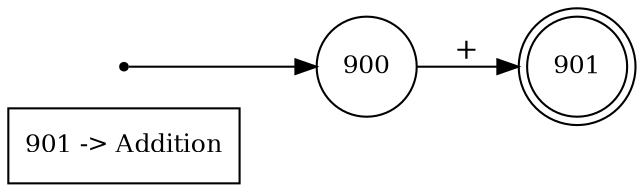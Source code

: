 digraph finite_state_machine {
	rankdir=LR;
	size="8,5"

	node [shape = rectangle, label="901 -> Addition", fontsize=12] token901;

	node [shape = circle, label="900", fontsize=12, color=black] 900;
	node [shape = doublecircle, label="901", fontsize=12, color=black] 901;

	node [shape = point, color=black] q0;
	q0	->	900;

	900	->	901	[ label = "+" ];
}
